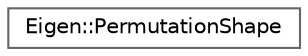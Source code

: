 digraph "类继承关系图"
{
 // LATEX_PDF_SIZE
  bgcolor="transparent";
  edge [fontname=Helvetica,fontsize=10,labelfontname=Helvetica,labelfontsize=10];
  node [fontname=Helvetica,fontsize=10,shape=box,height=0.2,width=0.4];
  rankdir="LR";
  Node0 [id="Node000000",label="Eigen::PermutationShape",height=0.2,width=0.4,color="grey40", fillcolor="white", style="filled",URL="$struct_eigen_1_1_permutation_shape.html",tooltip=" "];
}
